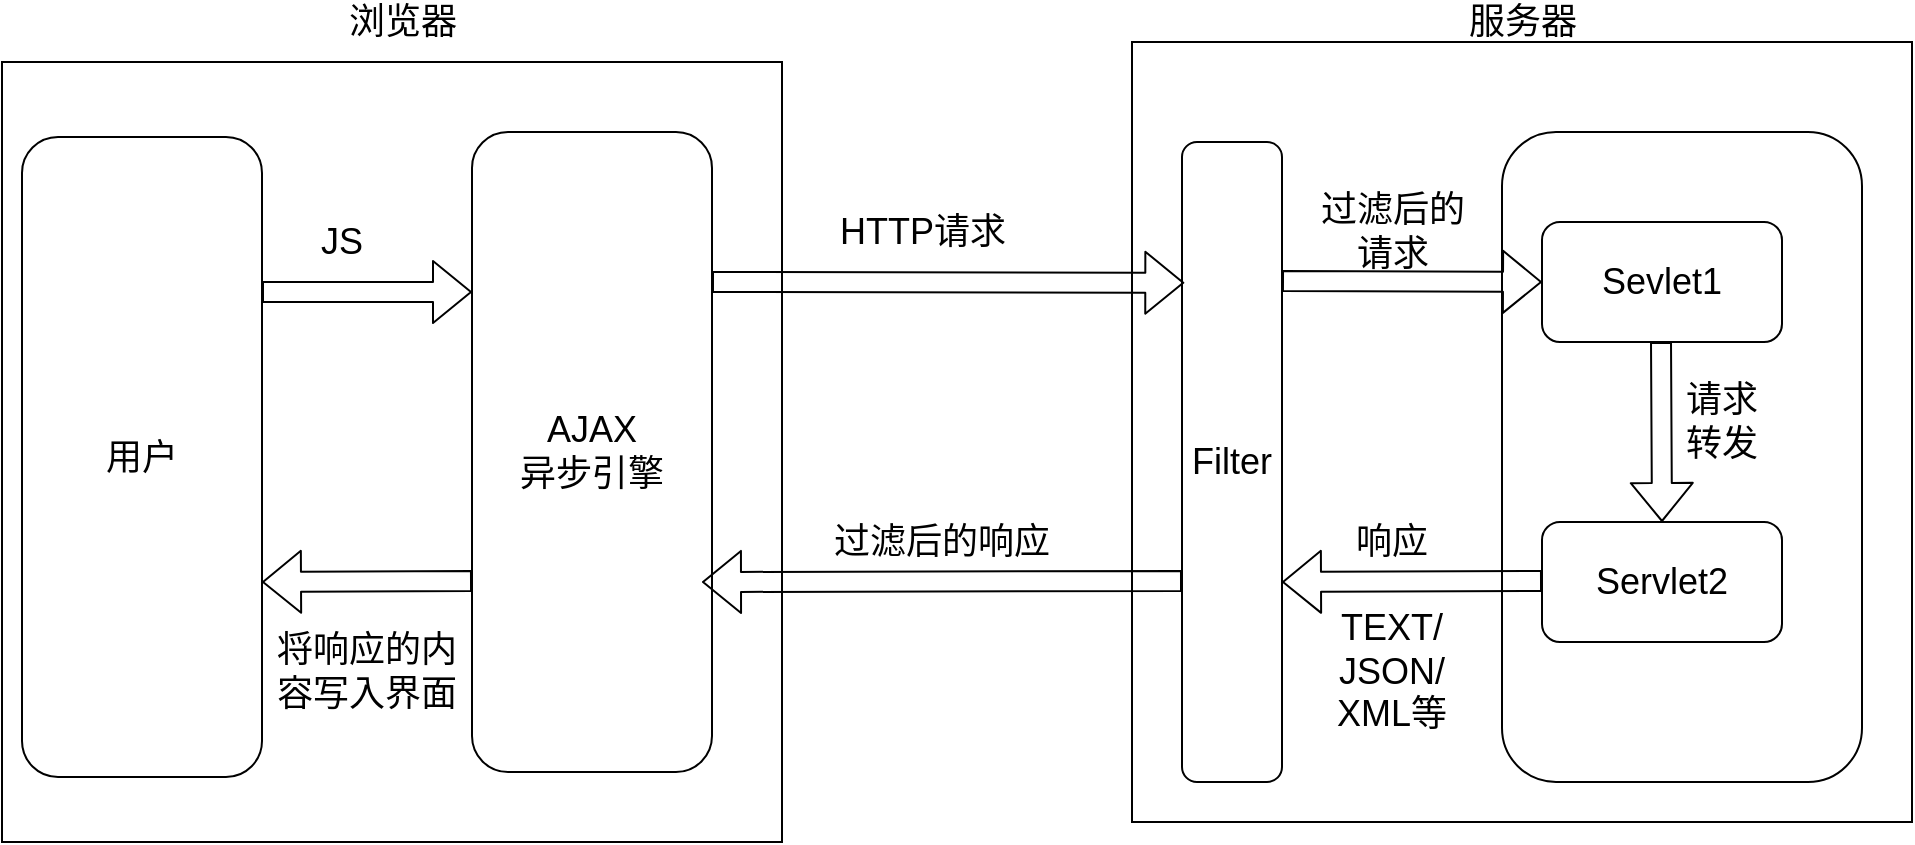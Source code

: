 <mxfile version="12.6.5" type="device"><diagram id="9qxI73edteVB2_Hq9TQu" name="第 1 页"><mxGraphModel dx="1024" dy="589" grid="1" gridSize="10" guides="1" tooltips="1" connect="1" arrows="1" fold="1" page="1" pageScale="1" pageWidth="827" pageHeight="1169" math="0" shadow="0"><root><mxCell id="0"/><mxCell id="1" parent="0"/><mxCell id="80okqKzd5D-GysIlDY9H-1" value="" style="whiteSpace=wrap;html=1;aspect=fixed;" vertex="1" parent="1"><mxGeometry x="30" y="200" width="390" height="390" as="geometry"/></mxCell><mxCell id="80okqKzd5D-GysIlDY9H-2" value="&lt;font style=&quot;font-size: 18px&quot;&gt;浏览器&lt;/font&gt;" style="text;html=1;align=center;verticalAlign=middle;resizable=0;points=[];autosize=1;" vertex="1" parent="1"><mxGeometry x="195" y="170" width="70" height="20" as="geometry"/></mxCell><mxCell id="80okqKzd5D-GysIlDY9H-3" value="用户" style="rounded=1;whiteSpace=wrap;html=1;fontSize=18;" vertex="1" parent="1"><mxGeometry x="40" y="237.5" width="120" height="320" as="geometry"/></mxCell><mxCell id="80okqKzd5D-GysIlDY9H-4" value="AJAX&lt;br&gt;异步引擎" style="rounded=1;whiteSpace=wrap;html=1;fontSize=18;" vertex="1" parent="1"><mxGeometry x="265" y="235" width="120" height="320" as="geometry"/></mxCell><mxCell id="80okqKzd5D-GysIlDY9H-5" value="" style="whiteSpace=wrap;html=1;aspect=fixed;" vertex="1" parent="1"><mxGeometry x="595" y="190" width="390" height="390" as="geometry"/></mxCell><mxCell id="80okqKzd5D-GysIlDY9H-6" value="&lt;font style=&quot;font-size: 18px&quot;&gt;服务器&lt;/font&gt;" style="text;html=1;align=center;verticalAlign=middle;resizable=0;points=[];autosize=1;" vertex="1" parent="1"><mxGeometry x="755" y="170" width="70" height="20" as="geometry"/></mxCell><mxCell id="80okqKzd5D-GysIlDY9H-7" value="Filter" style="rounded=1;whiteSpace=wrap;html=1;fontSize=18;" vertex="1" parent="1"><mxGeometry x="620" y="240" width="50" height="320" as="geometry"/></mxCell><mxCell id="80okqKzd5D-GysIlDY9H-8" value="" style="rounded=1;whiteSpace=wrap;html=1;fontSize=18;" vertex="1" parent="1"><mxGeometry x="780" y="235" width="180" height="325" as="geometry"/></mxCell><mxCell id="80okqKzd5D-GysIlDY9H-9" value="Sevlet1" style="rounded=1;whiteSpace=wrap;html=1;fontSize=18;" vertex="1" parent="1"><mxGeometry x="800" y="280" width="120" height="60" as="geometry"/></mxCell><mxCell id="80okqKzd5D-GysIlDY9H-10" value="Servlet2" style="rounded=1;whiteSpace=wrap;html=1;fontSize=18;" vertex="1" parent="1"><mxGeometry x="800" y="430" width="120" height="60" as="geometry"/></mxCell><mxCell id="80okqKzd5D-GysIlDY9H-11" value="" style="shape=flexArrow;endArrow=classic;html=1;fontSize=18;entryX=0;entryY=0.25;entryDx=0;entryDy=0;" edge="1" parent="1" target="80okqKzd5D-GysIlDY9H-4"><mxGeometry width="50" height="50" relative="1" as="geometry"><mxPoint x="160" y="315" as="sourcePoint"/><mxPoint x="240" y="310" as="targetPoint"/></mxGeometry></mxCell><mxCell id="80okqKzd5D-GysIlDY9H-14" value="JS" style="text;html=1;strokeColor=none;fillColor=none;align=center;verticalAlign=middle;whiteSpace=wrap;rounded=0;fontSize=18;" vertex="1" parent="1"><mxGeometry x="180" y="280" width="40" height="20" as="geometry"/></mxCell><mxCell id="80okqKzd5D-GysIlDY9H-15" value="" style="shape=flexArrow;endArrow=classic;html=1;fontSize=18;entryX=0.023;entryY=0.22;entryDx=0;entryDy=0;entryPerimeter=0;" edge="1" parent="1" target="80okqKzd5D-GysIlDY9H-7"><mxGeometry width="50" height="50" relative="1" as="geometry"><mxPoint x="385" y="310" as="sourcePoint"/><mxPoint x="590" y="310" as="targetPoint"/></mxGeometry></mxCell><mxCell id="80okqKzd5D-GysIlDY9H-16" value="HTTP请求" style="text;html=1;align=center;verticalAlign=middle;resizable=0;points=[];autosize=1;fontSize=18;" vertex="1" parent="1"><mxGeometry x="440" y="270" width="100" height="30" as="geometry"/></mxCell><mxCell id="80okqKzd5D-GysIlDY9H-17" value="" style="shape=flexArrow;endArrow=classic;html=1;fontSize=18;entryX=0;entryY=0.5;entryDx=0;entryDy=0;" edge="1" parent="1" target="80okqKzd5D-GysIlDY9H-9"><mxGeometry width="50" height="50" relative="1" as="geometry"><mxPoint x="670" y="309.5" as="sourcePoint"/><mxPoint x="775" y="309.5" as="targetPoint"/></mxGeometry></mxCell><mxCell id="80okqKzd5D-GysIlDY9H-18" value="过滤后的&lt;br&gt;请求" style="text;html=1;align=center;verticalAlign=middle;resizable=0;points=[];autosize=1;fontSize=18;" vertex="1" parent="1"><mxGeometry x="680" y="260" width="90" height="50" as="geometry"/></mxCell><mxCell id="80okqKzd5D-GysIlDY9H-19" value="" style="shape=flexArrow;endArrow=classic;html=1;fontSize=18;" edge="1" parent="1"><mxGeometry width="50" height="50" relative="1" as="geometry"><mxPoint x="859.5" y="340" as="sourcePoint"/><mxPoint x="860" y="430" as="targetPoint"/></mxGeometry></mxCell><mxCell id="80okqKzd5D-GysIlDY9H-20" value="请求转发" style="text;html=1;strokeColor=none;fillColor=none;align=center;verticalAlign=middle;whiteSpace=wrap;rounded=0;fontSize=18;" vertex="1" parent="1"><mxGeometry x="870" y="370" width="40" height="20" as="geometry"/></mxCell><mxCell id="80okqKzd5D-GysIlDY9H-21" value="" style="shape=flexArrow;endArrow=classic;html=1;fontSize=18;" edge="1" parent="1"><mxGeometry width="50" height="50" relative="1" as="geometry"><mxPoint x="800" y="459.5" as="sourcePoint"/><mxPoint x="670" y="460" as="targetPoint"/></mxGeometry></mxCell><mxCell id="80okqKzd5D-GysIlDY9H-22" value="响应" style="text;html=1;strokeColor=none;fillColor=none;align=center;verticalAlign=middle;whiteSpace=wrap;rounded=0;fontSize=18;" vertex="1" parent="1"><mxGeometry x="705" y="430" width="40" height="20" as="geometry"/></mxCell><mxCell id="80okqKzd5D-GysIlDY9H-23" value="TEXT/&lt;br&gt;JSON/&lt;br&gt;XML等" style="text;html=1;strokeColor=none;fillColor=none;align=center;verticalAlign=middle;whiteSpace=wrap;rounded=0;fontSize=18;" vertex="1" parent="1"><mxGeometry x="695" y="490" width="60" height="30" as="geometry"/></mxCell><mxCell id="80okqKzd5D-GysIlDY9H-24" value="" style="shape=flexArrow;endArrow=classic;html=1;fontSize=18;" edge="1" parent="1"><mxGeometry width="50" height="50" relative="1" as="geometry"><mxPoint x="620" y="459.5" as="sourcePoint"/><mxPoint x="380" y="460" as="targetPoint"/></mxGeometry></mxCell><mxCell id="80okqKzd5D-GysIlDY9H-25" value="过滤后的响应" style="text;html=1;strokeColor=none;fillColor=none;align=center;verticalAlign=middle;whiteSpace=wrap;rounded=0;fontSize=18;" vertex="1" parent="1"><mxGeometry x="440" y="430" width="120" height="20" as="geometry"/></mxCell><mxCell id="80okqKzd5D-GysIlDY9H-26" value="" style="shape=flexArrow;endArrow=classic;html=1;fontSize=18;" edge="1" parent="1"><mxGeometry width="50" height="50" relative="1" as="geometry"><mxPoint x="265" y="459.5" as="sourcePoint"/><mxPoint x="160" y="460" as="targetPoint"/></mxGeometry></mxCell><mxCell id="80okqKzd5D-GysIlDY9H-27" value="将响应的内容写入界面" style="text;html=1;strokeColor=none;fillColor=none;align=center;verticalAlign=middle;whiteSpace=wrap;rounded=0;fontSize=18;" vertex="1" parent="1"><mxGeometry x="160" y="482.5" width="105" height="45" as="geometry"/></mxCell></root></mxGraphModel></diagram></mxfile>